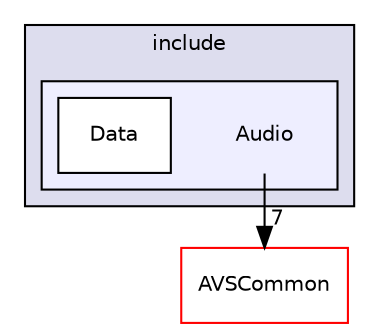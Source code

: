 digraph "/workplace/avs-device-sdk/ApplicationUtilities/Resources/Audio/include/Audio" {
  compound=true
  node [ fontsize="10", fontname="Helvetica"];
  edge [ labelfontsize="10", labelfontname="Helvetica"];
  subgraph clusterdir_0fab1f71be7e23bf3bab649bfb25be86 {
    graph [ bgcolor="#ddddee", pencolor="black", label="include" fontname="Helvetica", fontsize="10", URL="dir_0fab1f71be7e23bf3bab649bfb25be86.html"]
  subgraph clusterdir_e4daa45b0c4bfed0c6bb560c92d357d6 {
    graph [ bgcolor="#eeeeff", pencolor="black", label="" URL="dir_e4daa45b0c4bfed0c6bb560c92d357d6.html"];
    dir_e4daa45b0c4bfed0c6bb560c92d357d6 [shape=plaintext label="Audio"];
    dir_4f8dc53214019b9c03c39419ac45afdb [shape=box label="Data" color="black" fillcolor="white" style="filled" URL="dir_4f8dc53214019b9c03c39419ac45afdb.html"];
  }
  }
  dir_13e65effb2bde530b17b3d5eefcd0266 [shape=box label="AVSCommon" fillcolor="white" style="filled" color="red" URL="dir_13e65effb2bde530b17b3d5eefcd0266.html"];
  dir_e4daa45b0c4bfed0c6bb560c92d357d6->dir_13e65effb2bde530b17b3d5eefcd0266 [headlabel="7", labeldistance=1.5 headhref="dir_000040_000015.html"];
}

